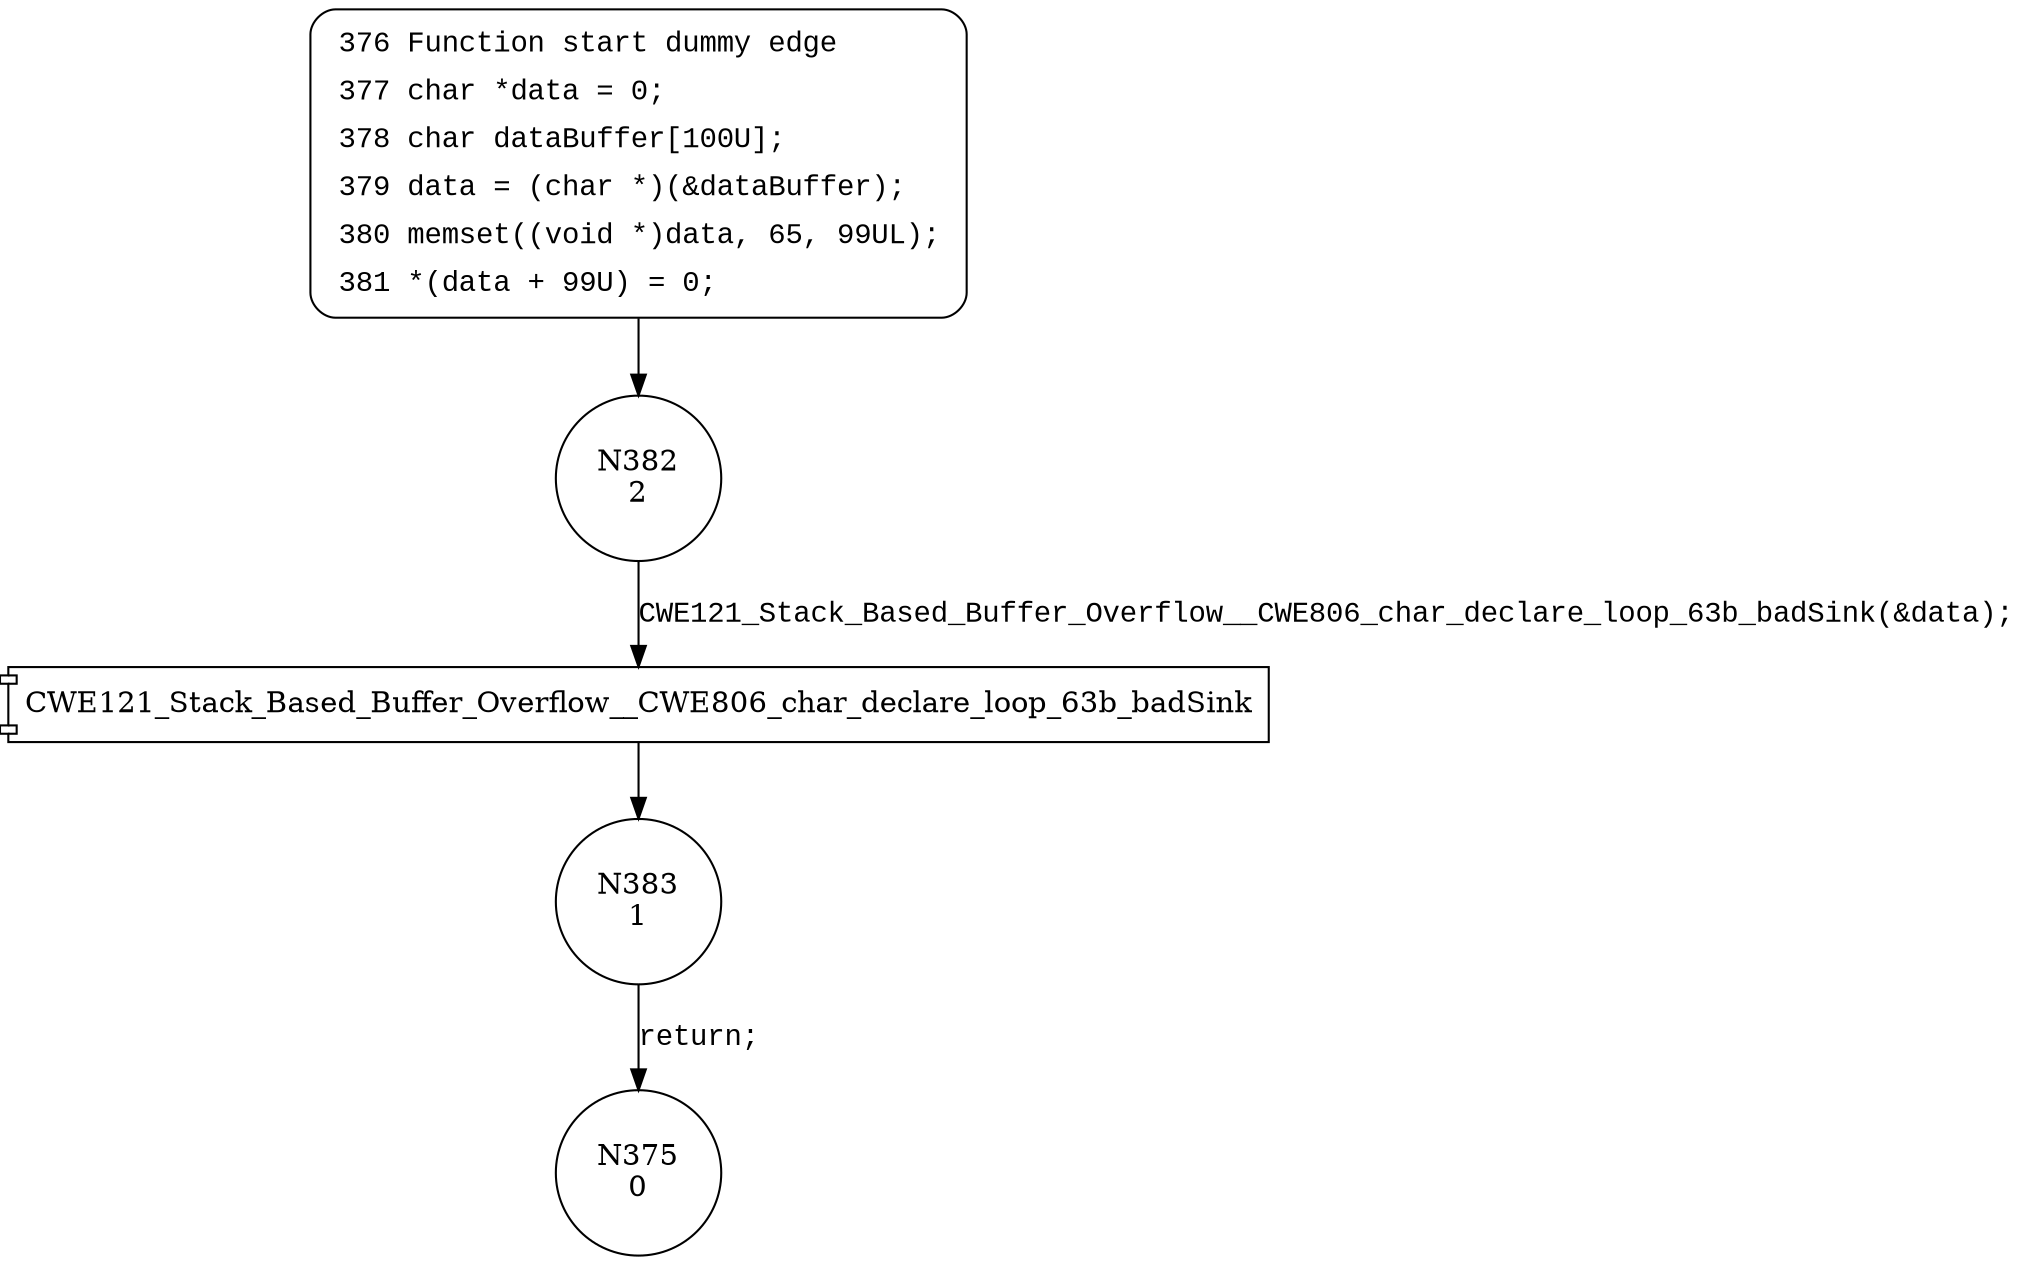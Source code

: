 digraph CWE121_Stack_Based_Buffer_Overflow__CWE806_char_declare_loop_63_bad {
382 [shape="circle" label="N382\n2"]
383 [shape="circle" label="N383\n1"]
375 [shape="circle" label="N375\n0"]
376 [style="filled,bold" penwidth="1" fillcolor="white" fontname="Courier New" shape="Mrecord" label=<<table border="0" cellborder="0" cellpadding="3" bgcolor="white"><tr><td align="right">376</td><td align="left">Function start dummy edge</td></tr><tr><td align="right">377</td><td align="left">char *data = 0;</td></tr><tr><td align="right">378</td><td align="left">char dataBuffer[100U];</td></tr><tr><td align="right">379</td><td align="left">data = (char *)(&amp;dataBuffer);</td></tr><tr><td align="right">380</td><td align="left">memset((void *)data, 65, 99UL);</td></tr><tr><td align="right">381</td><td align="left">*(data + 99U) = 0;</td></tr></table>>]
376 -> 382[label=""]
100016 [shape="component" label="CWE121_Stack_Based_Buffer_Overflow__CWE806_char_declare_loop_63b_badSink"]
382 -> 100016 [label="CWE121_Stack_Based_Buffer_Overflow__CWE806_char_declare_loop_63b_badSink(&data);" fontname="Courier New"]
100016 -> 383 [label="" fontname="Courier New"]
383 -> 375 [label="return;" fontname="Courier New"]
}